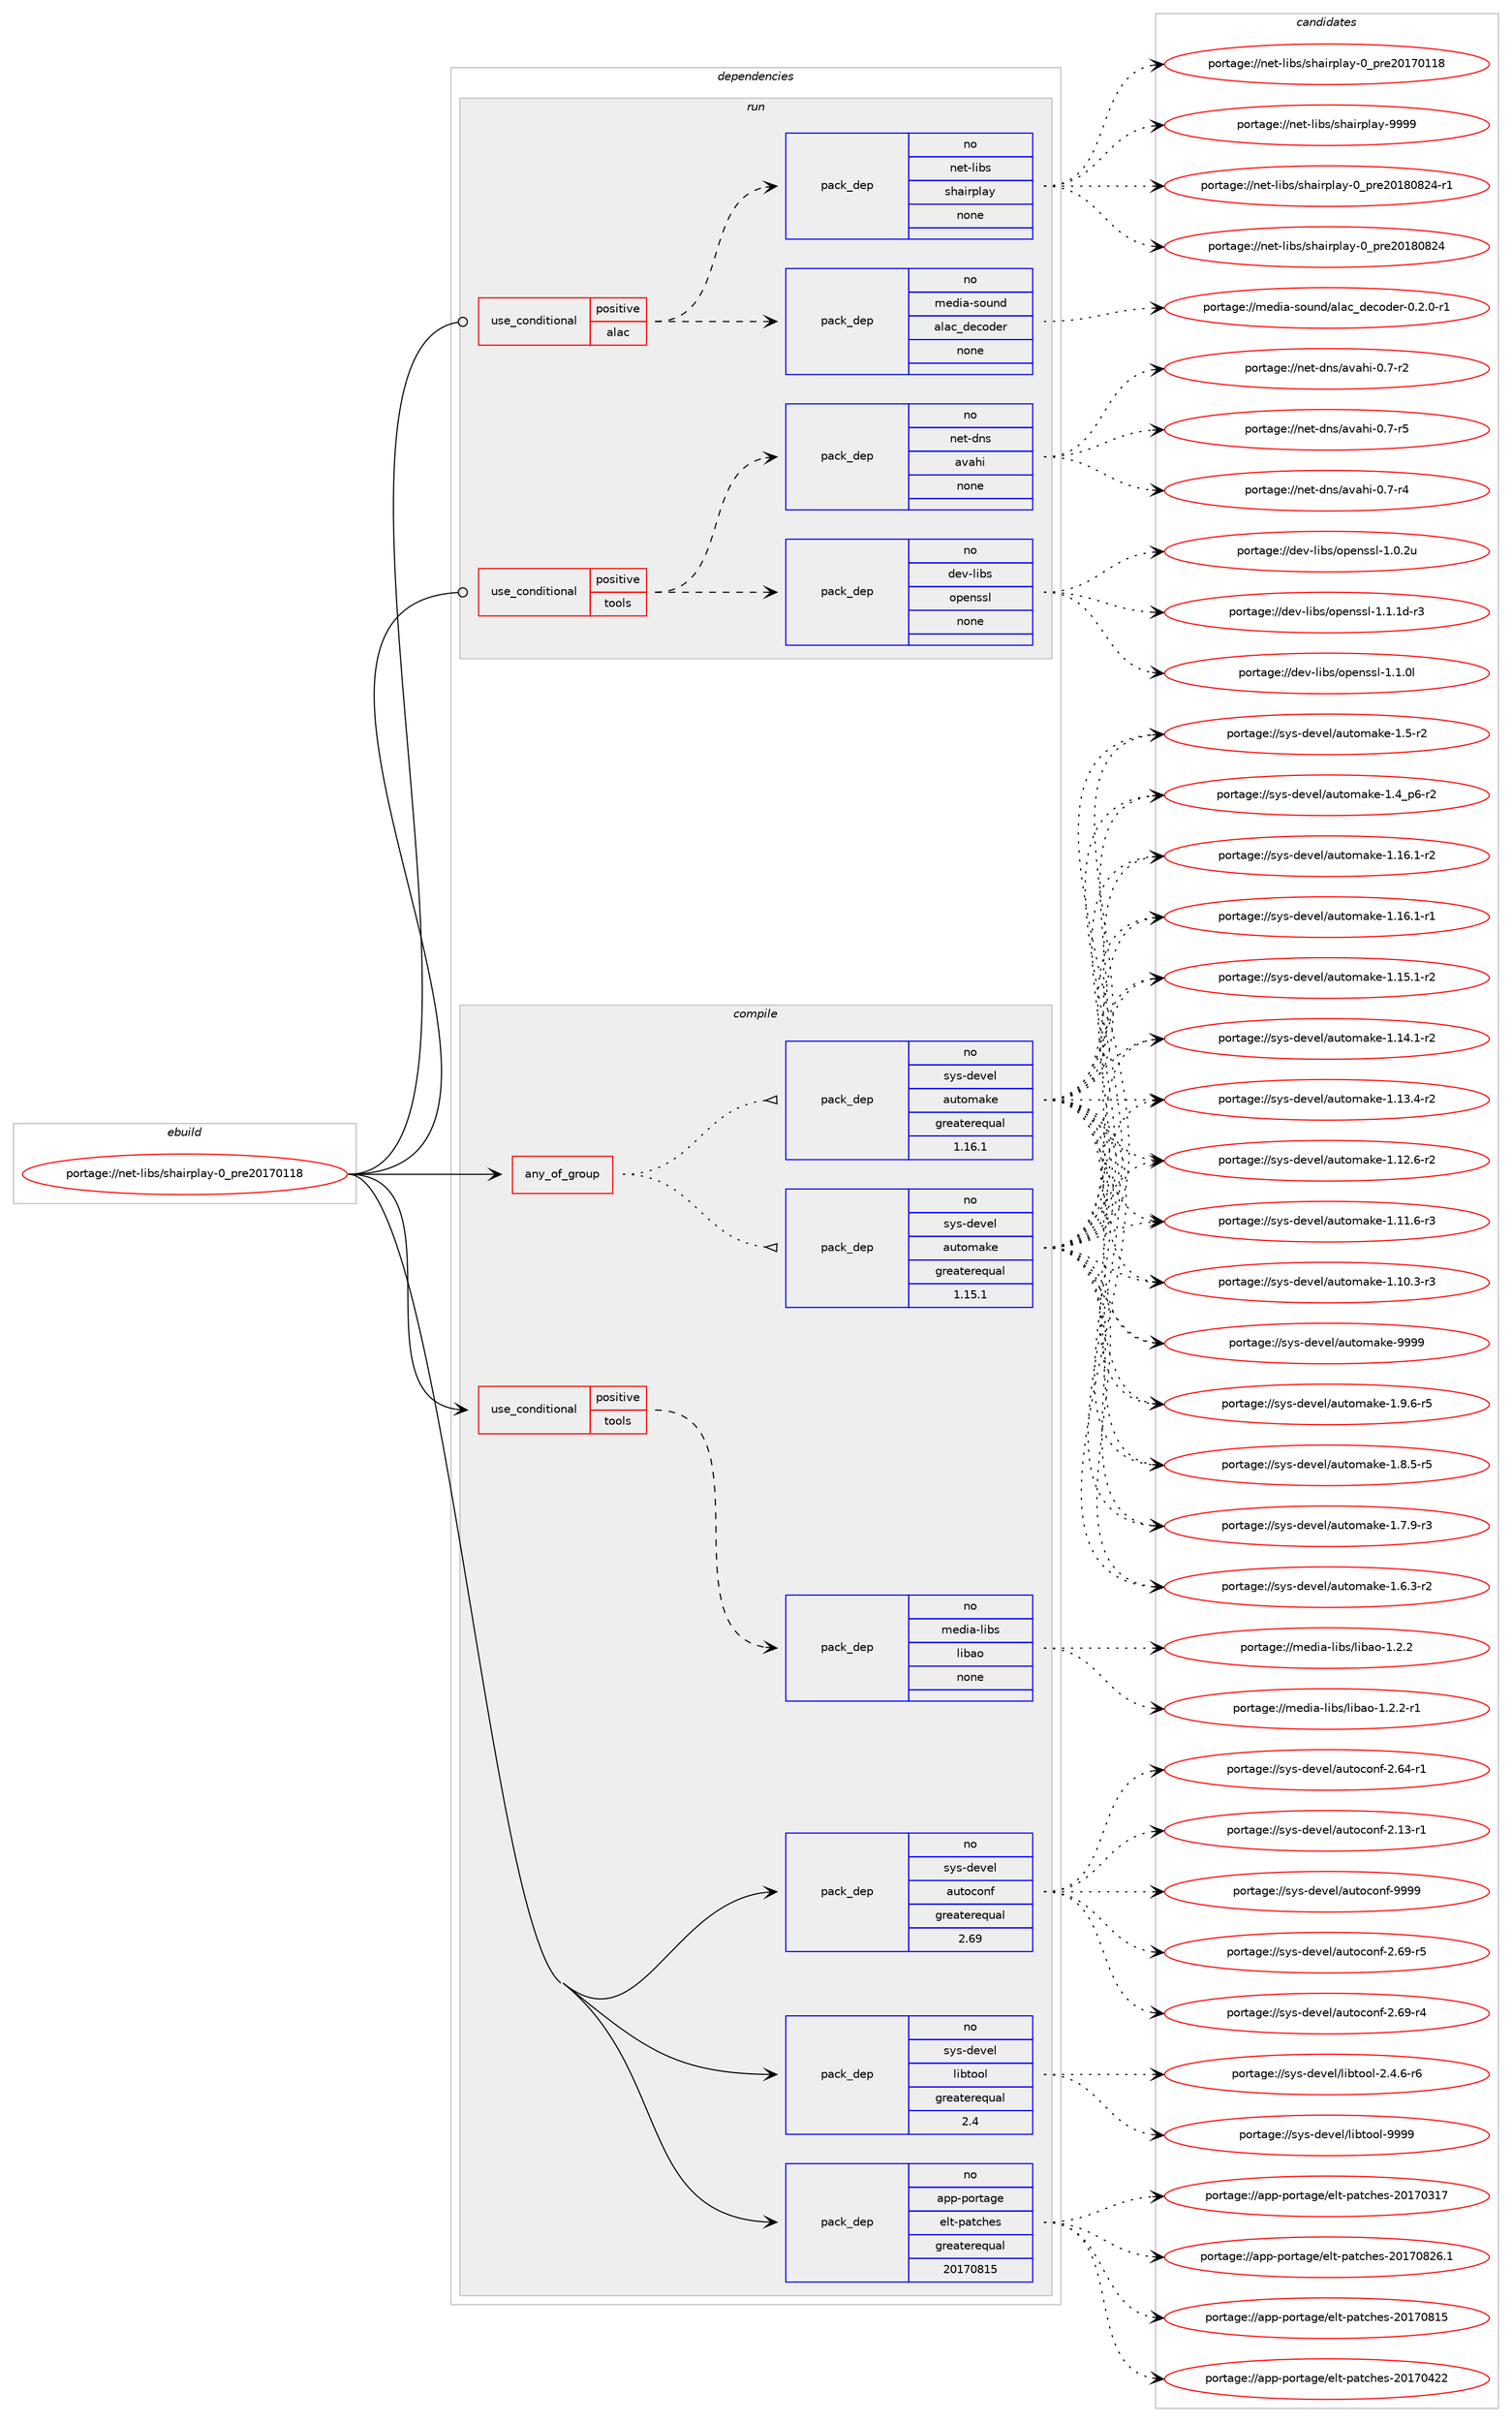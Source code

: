 digraph prolog {

# *************
# Graph options
# *************

newrank=true;
concentrate=true;
compound=true;
graph [rankdir=LR,fontname=Helvetica,fontsize=10,ranksep=1.5];#, ranksep=2.5, nodesep=0.2];
edge  [arrowhead=vee];
node  [fontname=Helvetica,fontsize=10];

# **********
# The ebuild
# **********

subgraph cluster_leftcol {
color=gray;
rank=same;
label=<<i>ebuild</i>>;
id [label="portage://net-libs/shairplay-0_pre20170118", color=red, width=4, href="../net-libs/shairplay-0_pre20170118.svg"];
}

# ****************
# The dependencies
# ****************

subgraph cluster_midcol {
color=gray;
label=<<i>dependencies</i>>;
subgraph cluster_compile {
fillcolor="#eeeeee";
style=filled;
label=<<i>compile</i>>;
subgraph any1537 {
dependency86268 [label=<<TABLE BORDER="0" CELLBORDER="1" CELLSPACING="0" CELLPADDING="4"><TR><TD CELLPADDING="10">any_of_group</TD></TR></TABLE>>, shape=none, color=red];subgraph pack66033 {
dependency86269 [label=<<TABLE BORDER="0" CELLBORDER="1" CELLSPACING="0" CELLPADDING="4" WIDTH="220"><TR><TD ROWSPAN="6" CELLPADDING="30">pack_dep</TD></TR><TR><TD WIDTH="110">no</TD></TR><TR><TD>sys-devel</TD></TR><TR><TD>automake</TD></TR><TR><TD>greaterequal</TD></TR><TR><TD>1.16.1</TD></TR></TABLE>>, shape=none, color=blue];
}
dependency86268:e -> dependency86269:w [weight=20,style="dotted",arrowhead="oinv"];
subgraph pack66034 {
dependency86270 [label=<<TABLE BORDER="0" CELLBORDER="1" CELLSPACING="0" CELLPADDING="4" WIDTH="220"><TR><TD ROWSPAN="6" CELLPADDING="30">pack_dep</TD></TR><TR><TD WIDTH="110">no</TD></TR><TR><TD>sys-devel</TD></TR><TR><TD>automake</TD></TR><TR><TD>greaterequal</TD></TR><TR><TD>1.15.1</TD></TR></TABLE>>, shape=none, color=blue];
}
dependency86268:e -> dependency86270:w [weight=20,style="dotted",arrowhead="oinv"];
}
id:e -> dependency86268:w [weight=20,style="solid",arrowhead="vee"];
subgraph cond18623 {
dependency86271 [label=<<TABLE BORDER="0" CELLBORDER="1" CELLSPACING="0" CELLPADDING="4"><TR><TD ROWSPAN="3" CELLPADDING="10">use_conditional</TD></TR><TR><TD>positive</TD></TR><TR><TD>tools</TD></TR></TABLE>>, shape=none, color=red];
subgraph pack66035 {
dependency86272 [label=<<TABLE BORDER="0" CELLBORDER="1" CELLSPACING="0" CELLPADDING="4" WIDTH="220"><TR><TD ROWSPAN="6" CELLPADDING="30">pack_dep</TD></TR><TR><TD WIDTH="110">no</TD></TR><TR><TD>media-libs</TD></TR><TR><TD>libao</TD></TR><TR><TD>none</TD></TR><TR><TD></TD></TR></TABLE>>, shape=none, color=blue];
}
dependency86271:e -> dependency86272:w [weight=20,style="dashed",arrowhead="vee"];
}
id:e -> dependency86271:w [weight=20,style="solid",arrowhead="vee"];
subgraph pack66036 {
dependency86273 [label=<<TABLE BORDER="0" CELLBORDER="1" CELLSPACING="0" CELLPADDING="4" WIDTH="220"><TR><TD ROWSPAN="6" CELLPADDING="30">pack_dep</TD></TR><TR><TD WIDTH="110">no</TD></TR><TR><TD>app-portage</TD></TR><TR><TD>elt-patches</TD></TR><TR><TD>greaterequal</TD></TR><TR><TD>20170815</TD></TR></TABLE>>, shape=none, color=blue];
}
id:e -> dependency86273:w [weight=20,style="solid",arrowhead="vee"];
subgraph pack66037 {
dependency86274 [label=<<TABLE BORDER="0" CELLBORDER="1" CELLSPACING="0" CELLPADDING="4" WIDTH="220"><TR><TD ROWSPAN="6" CELLPADDING="30">pack_dep</TD></TR><TR><TD WIDTH="110">no</TD></TR><TR><TD>sys-devel</TD></TR><TR><TD>autoconf</TD></TR><TR><TD>greaterequal</TD></TR><TR><TD>2.69</TD></TR></TABLE>>, shape=none, color=blue];
}
id:e -> dependency86274:w [weight=20,style="solid",arrowhead="vee"];
subgraph pack66038 {
dependency86275 [label=<<TABLE BORDER="0" CELLBORDER="1" CELLSPACING="0" CELLPADDING="4" WIDTH="220"><TR><TD ROWSPAN="6" CELLPADDING="30">pack_dep</TD></TR><TR><TD WIDTH="110">no</TD></TR><TR><TD>sys-devel</TD></TR><TR><TD>libtool</TD></TR><TR><TD>greaterequal</TD></TR><TR><TD>2.4</TD></TR></TABLE>>, shape=none, color=blue];
}
id:e -> dependency86275:w [weight=20,style="solid",arrowhead="vee"];
}
subgraph cluster_compileandrun {
fillcolor="#eeeeee";
style=filled;
label=<<i>compile and run</i>>;
}
subgraph cluster_run {
fillcolor="#eeeeee";
style=filled;
label=<<i>run</i>>;
subgraph cond18624 {
dependency86276 [label=<<TABLE BORDER="0" CELLBORDER="1" CELLSPACING="0" CELLPADDING="4"><TR><TD ROWSPAN="3" CELLPADDING="10">use_conditional</TD></TR><TR><TD>positive</TD></TR><TR><TD>alac</TD></TR></TABLE>>, shape=none, color=red];
subgraph pack66039 {
dependency86277 [label=<<TABLE BORDER="0" CELLBORDER="1" CELLSPACING="0" CELLPADDING="4" WIDTH="220"><TR><TD ROWSPAN="6" CELLPADDING="30">pack_dep</TD></TR><TR><TD WIDTH="110">no</TD></TR><TR><TD>media-sound</TD></TR><TR><TD>alac_decoder</TD></TR><TR><TD>none</TD></TR><TR><TD></TD></TR></TABLE>>, shape=none, color=blue];
}
dependency86276:e -> dependency86277:w [weight=20,style="dashed",arrowhead="vee"];
subgraph pack66040 {
dependency86278 [label=<<TABLE BORDER="0" CELLBORDER="1" CELLSPACING="0" CELLPADDING="4" WIDTH="220"><TR><TD ROWSPAN="6" CELLPADDING="30">pack_dep</TD></TR><TR><TD WIDTH="110">no</TD></TR><TR><TD>net-libs</TD></TR><TR><TD>shairplay</TD></TR><TR><TD>none</TD></TR><TR><TD></TD></TR></TABLE>>, shape=none, color=blue];
}
dependency86276:e -> dependency86278:w [weight=20,style="dashed",arrowhead="vee"];
}
id:e -> dependency86276:w [weight=20,style="solid",arrowhead="odot"];
subgraph cond18625 {
dependency86279 [label=<<TABLE BORDER="0" CELLBORDER="1" CELLSPACING="0" CELLPADDING="4"><TR><TD ROWSPAN="3" CELLPADDING="10">use_conditional</TD></TR><TR><TD>positive</TD></TR><TR><TD>tools</TD></TR></TABLE>>, shape=none, color=red];
subgraph pack66041 {
dependency86280 [label=<<TABLE BORDER="0" CELLBORDER="1" CELLSPACING="0" CELLPADDING="4" WIDTH="220"><TR><TD ROWSPAN="6" CELLPADDING="30">pack_dep</TD></TR><TR><TD WIDTH="110">no</TD></TR><TR><TD>dev-libs</TD></TR><TR><TD>openssl</TD></TR><TR><TD>none</TD></TR><TR><TD></TD></TR></TABLE>>, shape=none, color=blue];
}
dependency86279:e -> dependency86280:w [weight=20,style="dashed",arrowhead="vee"];
subgraph pack66042 {
dependency86281 [label=<<TABLE BORDER="0" CELLBORDER="1" CELLSPACING="0" CELLPADDING="4" WIDTH="220"><TR><TD ROWSPAN="6" CELLPADDING="30">pack_dep</TD></TR><TR><TD WIDTH="110">no</TD></TR><TR><TD>net-dns</TD></TR><TR><TD>avahi</TD></TR><TR><TD>none</TD></TR><TR><TD></TD></TR></TABLE>>, shape=none, color=blue];
}
dependency86279:e -> dependency86281:w [weight=20,style="dashed",arrowhead="vee"];
}
id:e -> dependency86279:w [weight=20,style="solid",arrowhead="odot"];
}
}

# **************
# The candidates
# **************

subgraph cluster_choices {
rank=same;
color=gray;
label=<<i>candidates</i>>;

subgraph choice66033 {
color=black;
nodesep=1;
choice115121115451001011181011084797117116111109971071014557575757 [label="portage://sys-devel/automake-9999", color=red, width=4,href="../sys-devel/automake-9999.svg"];
choice115121115451001011181011084797117116111109971071014549465746544511453 [label="portage://sys-devel/automake-1.9.6-r5", color=red, width=4,href="../sys-devel/automake-1.9.6-r5.svg"];
choice115121115451001011181011084797117116111109971071014549465646534511453 [label="portage://sys-devel/automake-1.8.5-r5", color=red, width=4,href="../sys-devel/automake-1.8.5-r5.svg"];
choice115121115451001011181011084797117116111109971071014549465546574511451 [label="portage://sys-devel/automake-1.7.9-r3", color=red, width=4,href="../sys-devel/automake-1.7.9-r3.svg"];
choice115121115451001011181011084797117116111109971071014549465446514511450 [label="portage://sys-devel/automake-1.6.3-r2", color=red, width=4,href="../sys-devel/automake-1.6.3-r2.svg"];
choice11512111545100101118101108479711711611110997107101454946534511450 [label="portage://sys-devel/automake-1.5-r2", color=red, width=4,href="../sys-devel/automake-1.5-r2.svg"];
choice115121115451001011181011084797117116111109971071014549465295112544511450 [label="portage://sys-devel/automake-1.4_p6-r2", color=red, width=4,href="../sys-devel/automake-1.4_p6-r2.svg"];
choice11512111545100101118101108479711711611110997107101454946495446494511450 [label="portage://sys-devel/automake-1.16.1-r2", color=red, width=4,href="../sys-devel/automake-1.16.1-r2.svg"];
choice11512111545100101118101108479711711611110997107101454946495446494511449 [label="portage://sys-devel/automake-1.16.1-r1", color=red, width=4,href="../sys-devel/automake-1.16.1-r1.svg"];
choice11512111545100101118101108479711711611110997107101454946495346494511450 [label="portage://sys-devel/automake-1.15.1-r2", color=red, width=4,href="../sys-devel/automake-1.15.1-r2.svg"];
choice11512111545100101118101108479711711611110997107101454946495246494511450 [label="portage://sys-devel/automake-1.14.1-r2", color=red, width=4,href="../sys-devel/automake-1.14.1-r2.svg"];
choice11512111545100101118101108479711711611110997107101454946495146524511450 [label="portage://sys-devel/automake-1.13.4-r2", color=red, width=4,href="../sys-devel/automake-1.13.4-r2.svg"];
choice11512111545100101118101108479711711611110997107101454946495046544511450 [label="portage://sys-devel/automake-1.12.6-r2", color=red, width=4,href="../sys-devel/automake-1.12.6-r2.svg"];
choice11512111545100101118101108479711711611110997107101454946494946544511451 [label="portage://sys-devel/automake-1.11.6-r3", color=red, width=4,href="../sys-devel/automake-1.11.6-r3.svg"];
choice11512111545100101118101108479711711611110997107101454946494846514511451 [label="portage://sys-devel/automake-1.10.3-r3", color=red, width=4,href="../sys-devel/automake-1.10.3-r3.svg"];
dependency86269:e -> choice115121115451001011181011084797117116111109971071014557575757:w [style=dotted,weight="100"];
dependency86269:e -> choice115121115451001011181011084797117116111109971071014549465746544511453:w [style=dotted,weight="100"];
dependency86269:e -> choice115121115451001011181011084797117116111109971071014549465646534511453:w [style=dotted,weight="100"];
dependency86269:e -> choice115121115451001011181011084797117116111109971071014549465546574511451:w [style=dotted,weight="100"];
dependency86269:e -> choice115121115451001011181011084797117116111109971071014549465446514511450:w [style=dotted,weight="100"];
dependency86269:e -> choice11512111545100101118101108479711711611110997107101454946534511450:w [style=dotted,weight="100"];
dependency86269:e -> choice115121115451001011181011084797117116111109971071014549465295112544511450:w [style=dotted,weight="100"];
dependency86269:e -> choice11512111545100101118101108479711711611110997107101454946495446494511450:w [style=dotted,weight="100"];
dependency86269:e -> choice11512111545100101118101108479711711611110997107101454946495446494511449:w [style=dotted,weight="100"];
dependency86269:e -> choice11512111545100101118101108479711711611110997107101454946495346494511450:w [style=dotted,weight="100"];
dependency86269:e -> choice11512111545100101118101108479711711611110997107101454946495246494511450:w [style=dotted,weight="100"];
dependency86269:e -> choice11512111545100101118101108479711711611110997107101454946495146524511450:w [style=dotted,weight="100"];
dependency86269:e -> choice11512111545100101118101108479711711611110997107101454946495046544511450:w [style=dotted,weight="100"];
dependency86269:e -> choice11512111545100101118101108479711711611110997107101454946494946544511451:w [style=dotted,weight="100"];
dependency86269:e -> choice11512111545100101118101108479711711611110997107101454946494846514511451:w [style=dotted,weight="100"];
}
subgraph choice66034 {
color=black;
nodesep=1;
choice115121115451001011181011084797117116111109971071014557575757 [label="portage://sys-devel/automake-9999", color=red, width=4,href="../sys-devel/automake-9999.svg"];
choice115121115451001011181011084797117116111109971071014549465746544511453 [label="portage://sys-devel/automake-1.9.6-r5", color=red, width=4,href="../sys-devel/automake-1.9.6-r5.svg"];
choice115121115451001011181011084797117116111109971071014549465646534511453 [label="portage://sys-devel/automake-1.8.5-r5", color=red, width=4,href="../sys-devel/automake-1.8.5-r5.svg"];
choice115121115451001011181011084797117116111109971071014549465546574511451 [label="portage://sys-devel/automake-1.7.9-r3", color=red, width=4,href="../sys-devel/automake-1.7.9-r3.svg"];
choice115121115451001011181011084797117116111109971071014549465446514511450 [label="portage://sys-devel/automake-1.6.3-r2", color=red, width=4,href="../sys-devel/automake-1.6.3-r2.svg"];
choice11512111545100101118101108479711711611110997107101454946534511450 [label="portage://sys-devel/automake-1.5-r2", color=red, width=4,href="../sys-devel/automake-1.5-r2.svg"];
choice115121115451001011181011084797117116111109971071014549465295112544511450 [label="portage://sys-devel/automake-1.4_p6-r2", color=red, width=4,href="../sys-devel/automake-1.4_p6-r2.svg"];
choice11512111545100101118101108479711711611110997107101454946495446494511450 [label="portage://sys-devel/automake-1.16.1-r2", color=red, width=4,href="../sys-devel/automake-1.16.1-r2.svg"];
choice11512111545100101118101108479711711611110997107101454946495446494511449 [label="portage://sys-devel/automake-1.16.1-r1", color=red, width=4,href="../sys-devel/automake-1.16.1-r1.svg"];
choice11512111545100101118101108479711711611110997107101454946495346494511450 [label="portage://sys-devel/automake-1.15.1-r2", color=red, width=4,href="../sys-devel/automake-1.15.1-r2.svg"];
choice11512111545100101118101108479711711611110997107101454946495246494511450 [label="portage://sys-devel/automake-1.14.1-r2", color=red, width=4,href="../sys-devel/automake-1.14.1-r2.svg"];
choice11512111545100101118101108479711711611110997107101454946495146524511450 [label="portage://sys-devel/automake-1.13.4-r2", color=red, width=4,href="../sys-devel/automake-1.13.4-r2.svg"];
choice11512111545100101118101108479711711611110997107101454946495046544511450 [label="portage://sys-devel/automake-1.12.6-r2", color=red, width=4,href="../sys-devel/automake-1.12.6-r2.svg"];
choice11512111545100101118101108479711711611110997107101454946494946544511451 [label="portage://sys-devel/automake-1.11.6-r3", color=red, width=4,href="../sys-devel/automake-1.11.6-r3.svg"];
choice11512111545100101118101108479711711611110997107101454946494846514511451 [label="portage://sys-devel/automake-1.10.3-r3", color=red, width=4,href="../sys-devel/automake-1.10.3-r3.svg"];
dependency86270:e -> choice115121115451001011181011084797117116111109971071014557575757:w [style=dotted,weight="100"];
dependency86270:e -> choice115121115451001011181011084797117116111109971071014549465746544511453:w [style=dotted,weight="100"];
dependency86270:e -> choice115121115451001011181011084797117116111109971071014549465646534511453:w [style=dotted,weight="100"];
dependency86270:e -> choice115121115451001011181011084797117116111109971071014549465546574511451:w [style=dotted,weight="100"];
dependency86270:e -> choice115121115451001011181011084797117116111109971071014549465446514511450:w [style=dotted,weight="100"];
dependency86270:e -> choice11512111545100101118101108479711711611110997107101454946534511450:w [style=dotted,weight="100"];
dependency86270:e -> choice115121115451001011181011084797117116111109971071014549465295112544511450:w [style=dotted,weight="100"];
dependency86270:e -> choice11512111545100101118101108479711711611110997107101454946495446494511450:w [style=dotted,weight="100"];
dependency86270:e -> choice11512111545100101118101108479711711611110997107101454946495446494511449:w [style=dotted,weight="100"];
dependency86270:e -> choice11512111545100101118101108479711711611110997107101454946495346494511450:w [style=dotted,weight="100"];
dependency86270:e -> choice11512111545100101118101108479711711611110997107101454946495246494511450:w [style=dotted,weight="100"];
dependency86270:e -> choice11512111545100101118101108479711711611110997107101454946495146524511450:w [style=dotted,weight="100"];
dependency86270:e -> choice11512111545100101118101108479711711611110997107101454946495046544511450:w [style=dotted,weight="100"];
dependency86270:e -> choice11512111545100101118101108479711711611110997107101454946494946544511451:w [style=dotted,weight="100"];
dependency86270:e -> choice11512111545100101118101108479711711611110997107101454946494846514511451:w [style=dotted,weight="100"];
}
subgraph choice66035 {
color=black;
nodesep=1;
choice1091011001059745108105981154710810598971114549465046504511449 [label="portage://media-libs/libao-1.2.2-r1", color=red, width=4,href="../media-libs/libao-1.2.2-r1.svg"];
choice109101100105974510810598115471081059897111454946504650 [label="portage://media-libs/libao-1.2.2", color=red, width=4,href="../media-libs/libao-1.2.2.svg"];
dependency86272:e -> choice1091011001059745108105981154710810598971114549465046504511449:w [style=dotted,weight="100"];
dependency86272:e -> choice109101100105974510810598115471081059897111454946504650:w [style=dotted,weight="100"];
}
subgraph choice66036 {
color=black;
nodesep=1;
choice971121124511211111411697103101471011081164511297116991041011154550484955485650544649 [label="portage://app-portage/elt-patches-20170826.1", color=red, width=4,href="../app-portage/elt-patches-20170826.1.svg"];
choice97112112451121111141169710310147101108116451129711699104101115455048495548564953 [label="portage://app-portage/elt-patches-20170815", color=red, width=4,href="../app-portage/elt-patches-20170815.svg"];
choice97112112451121111141169710310147101108116451129711699104101115455048495548525050 [label="portage://app-portage/elt-patches-20170422", color=red, width=4,href="../app-portage/elt-patches-20170422.svg"];
choice97112112451121111141169710310147101108116451129711699104101115455048495548514955 [label="portage://app-portage/elt-patches-20170317", color=red, width=4,href="../app-portage/elt-patches-20170317.svg"];
dependency86273:e -> choice971121124511211111411697103101471011081164511297116991041011154550484955485650544649:w [style=dotted,weight="100"];
dependency86273:e -> choice97112112451121111141169710310147101108116451129711699104101115455048495548564953:w [style=dotted,weight="100"];
dependency86273:e -> choice97112112451121111141169710310147101108116451129711699104101115455048495548525050:w [style=dotted,weight="100"];
dependency86273:e -> choice97112112451121111141169710310147101108116451129711699104101115455048495548514955:w [style=dotted,weight="100"];
}
subgraph choice66037 {
color=black;
nodesep=1;
choice115121115451001011181011084797117116111991111101024557575757 [label="portage://sys-devel/autoconf-9999", color=red, width=4,href="../sys-devel/autoconf-9999.svg"];
choice1151211154510010111810110847971171161119911111010245504654574511453 [label="portage://sys-devel/autoconf-2.69-r5", color=red, width=4,href="../sys-devel/autoconf-2.69-r5.svg"];
choice1151211154510010111810110847971171161119911111010245504654574511452 [label="portage://sys-devel/autoconf-2.69-r4", color=red, width=4,href="../sys-devel/autoconf-2.69-r4.svg"];
choice1151211154510010111810110847971171161119911111010245504654524511449 [label="portage://sys-devel/autoconf-2.64-r1", color=red, width=4,href="../sys-devel/autoconf-2.64-r1.svg"];
choice1151211154510010111810110847971171161119911111010245504649514511449 [label="portage://sys-devel/autoconf-2.13-r1", color=red, width=4,href="../sys-devel/autoconf-2.13-r1.svg"];
dependency86274:e -> choice115121115451001011181011084797117116111991111101024557575757:w [style=dotted,weight="100"];
dependency86274:e -> choice1151211154510010111810110847971171161119911111010245504654574511453:w [style=dotted,weight="100"];
dependency86274:e -> choice1151211154510010111810110847971171161119911111010245504654574511452:w [style=dotted,weight="100"];
dependency86274:e -> choice1151211154510010111810110847971171161119911111010245504654524511449:w [style=dotted,weight="100"];
dependency86274:e -> choice1151211154510010111810110847971171161119911111010245504649514511449:w [style=dotted,weight="100"];
}
subgraph choice66038 {
color=black;
nodesep=1;
choice1151211154510010111810110847108105981161111111084557575757 [label="portage://sys-devel/libtool-9999", color=red, width=4,href="../sys-devel/libtool-9999.svg"];
choice1151211154510010111810110847108105981161111111084550465246544511454 [label="portage://sys-devel/libtool-2.4.6-r6", color=red, width=4,href="../sys-devel/libtool-2.4.6-r6.svg"];
dependency86275:e -> choice1151211154510010111810110847108105981161111111084557575757:w [style=dotted,weight="100"];
dependency86275:e -> choice1151211154510010111810110847108105981161111111084550465246544511454:w [style=dotted,weight="100"];
}
subgraph choice66039 {
color=black;
nodesep=1;
choice10910110010597451151111171101004797108979995100101991111001011144548465046484511449 [label="portage://media-sound/alac_decoder-0.2.0-r1", color=red, width=4,href="../media-sound/alac_decoder-0.2.0-r1.svg"];
dependency86277:e -> choice10910110010597451151111171101004797108979995100101991111001011144548465046484511449:w [style=dotted,weight="100"];
}
subgraph choice66040 {
color=black;
nodesep=1;
choice11010111645108105981154711510497105114112108971214557575757 [label="portage://net-libs/shairplay-9999", color=red, width=4,href="../net-libs/shairplay-9999.svg"];
choice110101116451081059811547115104971051141121089712145489511211410150484956485650524511449 [label="portage://net-libs/shairplay-0_pre20180824-r1", color=red, width=4,href="../net-libs/shairplay-0_pre20180824-r1.svg"];
choice11010111645108105981154711510497105114112108971214548951121141015048495648565052 [label="portage://net-libs/shairplay-0_pre20180824", color=red, width=4,href="../net-libs/shairplay-0_pre20180824.svg"];
choice11010111645108105981154711510497105114112108971214548951121141015048495548494956 [label="portage://net-libs/shairplay-0_pre20170118", color=red, width=4,href="../net-libs/shairplay-0_pre20170118.svg"];
dependency86278:e -> choice11010111645108105981154711510497105114112108971214557575757:w [style=dotted,weight="100"];
dependency86278:e -> choice110101116451081059811547115104971051141121089712145489511211410150484956485650524511449:w [style=dotted,weight="100"];
dependency86278:e -> choice11010111645108105981154711510497105114112108971214548951121141015048495648565052:w [style=dotted,weight="100"];
dependency86278:e -> choice11010111645108105981154711510497105114112108971214548951121141015048495548494956:w [style=dotted,weight="100"];
}
subgraph choice66041 {
color=black;
nodesep=1;
choice1001011184510810598115471111121011101151151084549464946491004511451 [label="portage://dev-libs/openssl-1.1.1d-r3", color=red, width=4,href="../dev-libs/openssl-1.1.1d-r3.svg"];
choice100101118451081059811547111112101110115115108454946494648108 [label="portage://dev-libs/openssl-1.1.0l", color=red, width=4,href="../dev-libs/openssl-1.1.0l.svg"];
choice100101118451081059811547111112101110115115108454946484650117 [label="portage://dev-libs/openssl-1.0.2u", color=red, width=4,href="../dev-libs/openssl-1.0.2u.svg"];
dependency86280:e -> choice1001011184510810598115471111121011101151151084549464946491004511451:w [style=dotted,weight="100"];
dependency86280:e -> choice100101118451081059811547111112101110115115108454946494648108:w [style=dotted,weight="100"];
dependency86280:e -> choice100101118451081059811547111112101110115115108454946484650117:w [style=dotted,weight="100"];
}
subgraph choice66042 {
color=black;
nodesep=1;
choice11010111645100110115479711897104105454846554511453 [label="portage://net-dns/avahi-0.7-r5", color=red, width=4,href="../net-dns/avahi-0.7-r5.svg"];
choice11010111645100110115479711897104105454846554511452 [label="portage://net-dns/avahi-0.7-r4", color=red, width=4,href="../net-dns/avahi-0.7-r4.svg"];
choice11010111645100110115479711897104105454846554511450 [label="portage://net-dns/avahi-0.7-r2", color=red, width=4,href="../net-dns/avahi-0.7-r2.svg"];
dependency86281:e -> choice11010111645100110115479711897104105454846554511453:w [style=dotted,weight="100"];
dependency86281:e -> choice11010111645100110115479711897104105454846554511452:w [style=dotted,weight="100"];
dependency86281:e -> choice11010111645100110115479711897104105454846554511450:w [style=dotted,weight="100"];
}
}

}

